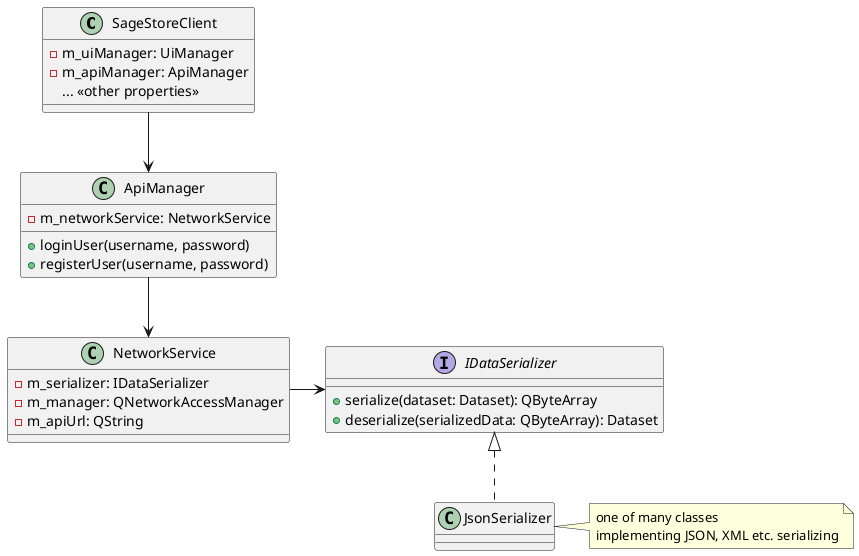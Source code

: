 @startuml
class SageStoreClient {
    -m_uiManager: UiManager
    -m_apiManager: ApiManager
    ... <<other properties>>
}

class NetworkService {
    -m_serializer: IDataSerializer
    -m_manager: QNetworkAccessManager
    -m_apiUrl: QString
}

class ApiManager
{
    -m_networkService: NetworkService
    + loginUser(username, password)
    + registerUser(username, password)
}

interface IDataSerializer {
    +serialize(dataset: Dataset): QByteArray
    +deserialize(serializedData: QByteArray): Dataset
}

class JsonSerializer implements IDataSerializer {
}

SageStoreClient  --> ApiManager
ApiManager  --> NetworkService
NetworkService  -> IDataSerializer

note right of JsonSerializer : one of many classes \nimplementing JSON, XML etc. serializing

@enduml
